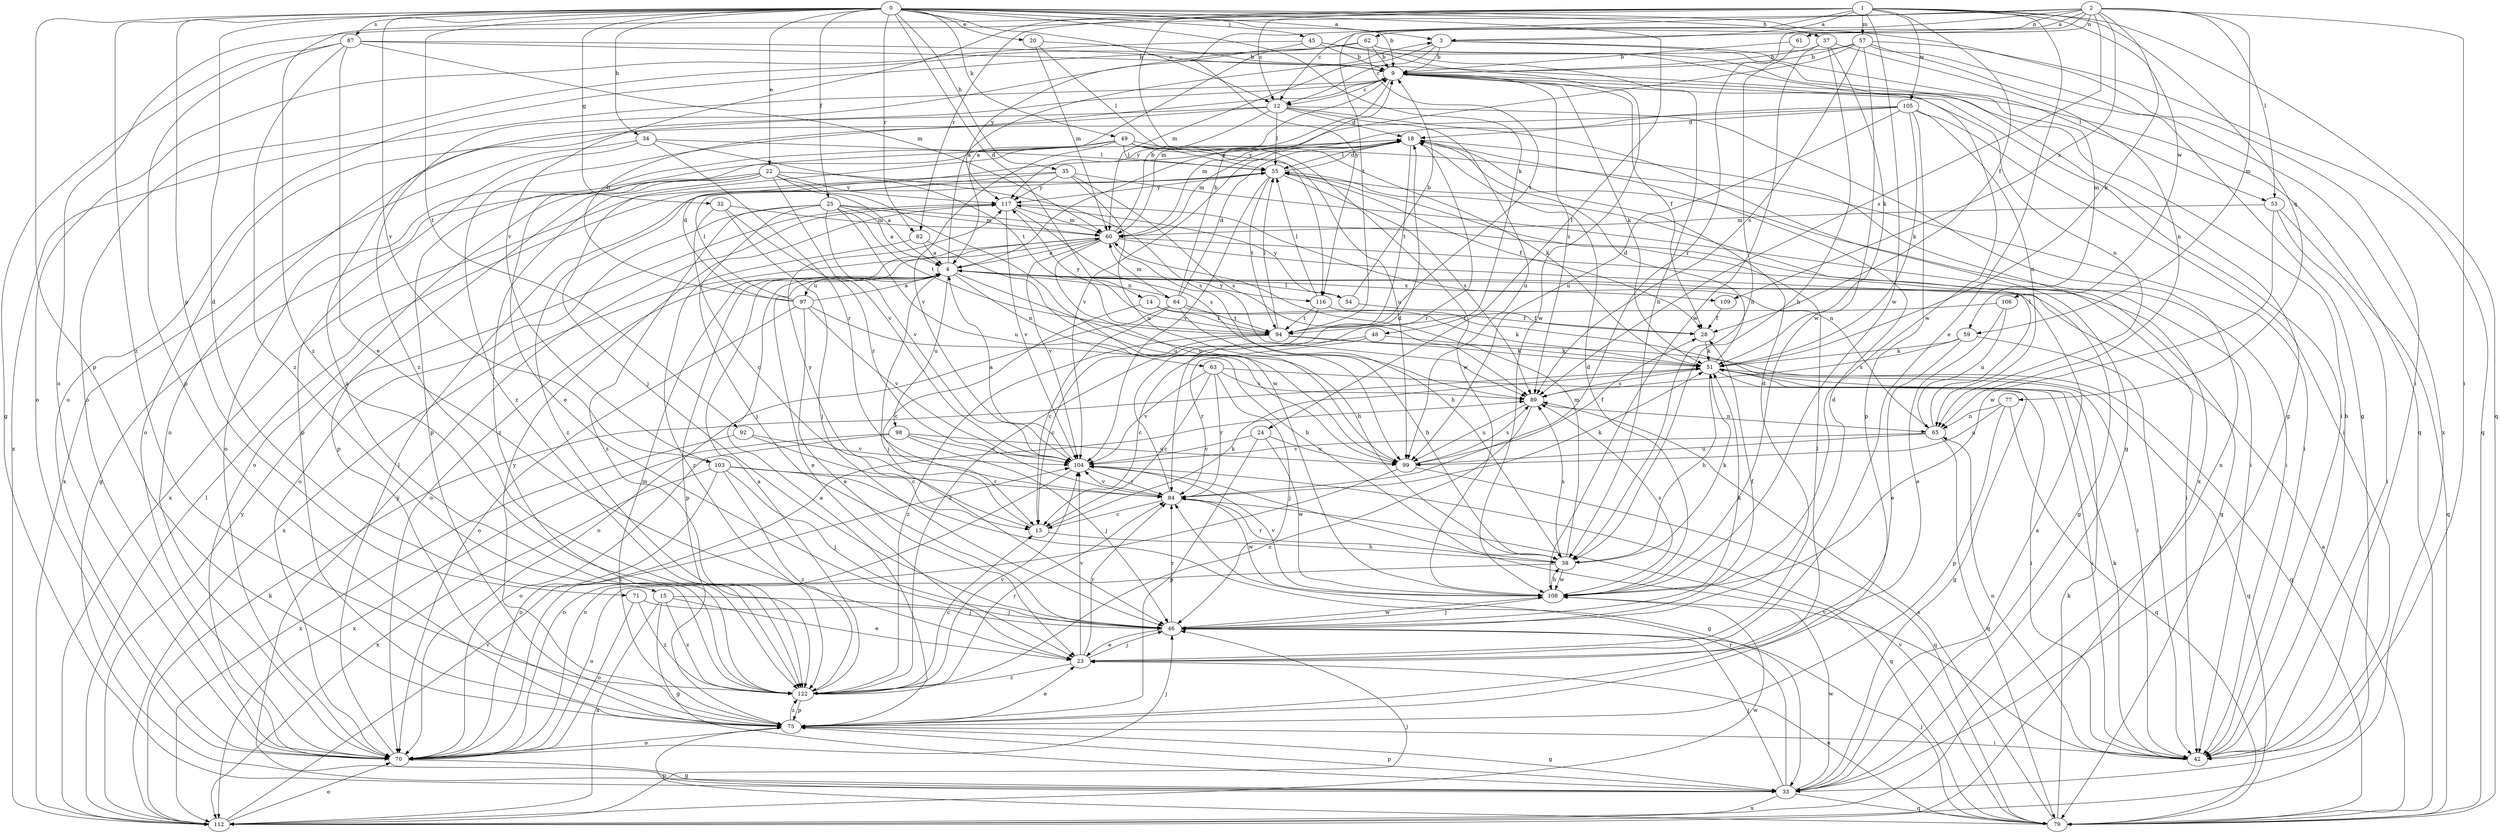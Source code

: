 strict digraph  {
0;
1;
2;
3;
4;
9;
12;
13;
14;
15;
18;
20;
22;
23;
24;
25;
28;
32;
33;
34;
35;
37;
38;
42;
45;
46;
48;
49;
51;
53;
54;
55;
57;
59;
60;
61;
62;
63;
64;
65;
70;
71;
75;
77;
79;
82;
84;
87;
89;
92;
94;
97;
98;
99;
103;
104;
105;
106;
108;
109;
112;
116;
117;
122;
0 -> 3  [label=a];
0 -> 9  [label=b];
0 -> 12  [label=c];
0 -> 14  [label=d];
0 -> 15  [label=d];
0 -> 20  [label=e];
0 -> 22  [label=e];
0 -> 24  [label=f];
0 -> 25  [label=f];
0 -> 32  [label=g];
0 -> 34  [label=h];
0 -> 35  [label=h];
0 -> 37  [label=h];
0 -> 42  [label=i];
0 -> 45  [label=j];
0 -> 48  [label=k];
0 -> 49  [label=k];
0 -> 71  [label=p];
0 -> 75  [label=p];
0 -> 82  [label=r];
0 -> 87  [label=s];
0 -> 92  [label=t];
0 -> 103  [label=v];
0 -> 122  [label=z];
1 -> 3  [label=a];
1 -> 12  [label=c];
1 -> 23  [label=e];
1 -> 28  [label=f];
1 -> 57  [label=m];
1 -> 77  [label=q];
1 -> 79  [label=q];
1 -> 82  [label=r];
1 -> 94  [label=t];
1 -> 103  [label=v];
1 -> 105  [label=w];
1 -> 106  [label=w];
1 -> 108  [label=w];
1 -> 116  [label=y];
1 -> 122  [label=z];
2 -> 3  [label=a];
2 -> 12  [label=c];
2 -> 42  [label=i];
2 -> 51  [label=k];
2 -> 53  [label=l];
2 -> 59  [label=m];
2 -> 61  [label=n];
2 -> 62  [label=n];
2 -> 70  [label=o];
2 -> 84  [label=r];
2 -> 89  [label=s];
2 -> 109  [label=x];
2 -> 116  [label=y];
3 -> 9  [label=b];
3 -> 12  [label=c];
3 -> 53  [label=l];
3 -> 59  [label=m];
3 -> 60  [label=m];
4 -> 3  [label=a];
4 -> 23  [label=e];
4 -> 38  [label=h];
4 -> 46  [label=j];
4 -> 54  [label=l];
4 -> 63  [label=n];
4 -> 64  [label=n];
4 -> 75  [label=p];
4 -> 97  [label=u];
4 -> 98  [label=u];
4 -> 109  [label=x];
4 -> 116  [label=y];
9 -> 12  [label=c];
9 -> 28  [label=f];
9 -> 42  [label=i];
9 -> 51  [label=k];
9 -> 60  [label=m];
9 -> 65  [label=n];
9 -> 89  [label=s];
9 -> 112  [label=x];
9 -> 122  [label=z];
12 -> 18  [label=d];
12 -> 33  [label=g];
12 -> 55  [label=l];
12 -> 70  [label=o];
12 -> 99  [label=u];
12 -> 112  [label=x];
12 -> 117  [label=y];
12 -> 122  [label=z];
13 -> 38  [label=h];
13 -> 51  [label=k];
13 -> 117  [label=y];
14 -> 13  [label=c];
14 -> 51  [label=k];
14 -> 94  [label=t];
15 -> 23  [label=e];
15 -> 33  [label=g];
15 -> 46  [label=j];
15 -> 112  [label=x];
15 -> 122  [label=z];
18 -> 55  [label=l];
18 -> 60  [label=m];
18 -> 70  [label=o];
18 -> 84  [label=r];
18 -> 94  [label=t];
18 -> 104  [label=v];
18 -> 112  [label=x];
20 -> 9  [label=b];
20 -> 55  [label=l];
20 -> 60  [label=m];
22 -> 4  [label=a];
22 -> 33  [label=g];
22 -> 70  [label=o];
22 -> 75  [label=p];
22 -> 89  [label=s];
22 -> 104  [label=v];
22 -> 108  [label=w];
22 -> 117  [label=y];
22 -> 122  [label=z];
23 -> 18  [label=d];
23 -> 46  [label=j];
23 -> 84  [label=r];
23 -> 104  [label=v];
23 -> 122  [label=z];
24 -> 75  [label=p];
24 -> 99  [label=u];
24 -> 104  [label=v];
24 -> 108  [label=w];
25 -> 4  [label=a];
25 -> 46  [label=j];
25 -> 60  [label=m];
25 -> 70  [label=o];
25 -> 79  [label=q];
25 -> 94  [label=t];
25 -> 99  [label=u];
25 -> 104  [label=v];
25 -> 122  [label=z];
28 -> 51  [label=k];
32 -> 13  [label=c];
32 -> 46  [label=j];
32 -> 60  [label=m];
32 -> 84  [label=r];
33 -> 4  [label=a];
33 -> 46  [label=j];
33 -> 75  [label=p];
33 -> 79  [label=q];
33 -> 84  [label=r];
33 -> 108  [label=w];
33 -> 112  [label=x];
33 -> 117  [label=y];
34 -> 55  [label=l];
34 -> 75  [label=p];
34 -> 84  [label=r];
34 -> 94  [label=t];
34 -> 112  [label=x];
35 -> 42  [label=i];
35 -> 89  [label=s];
35 -> 99  [label=u];
35 -> 112  [label=x];
35 -> 117  [label=y];
35 -> 122  [label=z];
37 -> 9  [label=b];
37 -> 38  [label=h];
37 -> 51  [label=k];
37 -> 65  [label=n];
37 -> 108  [label=w];
38 -> 51  [label=k];
38 -> 60  [label=m];
38 -> 70  [label=o];
38 -> 84  [label=r];
38 -> 89  [label=s];
38 -> 108  [label=w];
42 -> 9  [label=b];
42 -> 51  [label=k];
42 -> 65  [label=n];
42 -> 104  [label=v];
45 -> 9  [label=b];
45 -> 38  [label=h];
45 -> 70  [label=o];
45 -> 108  [label=w];
45 -> 117  [label=y];
46 -> 18  [label=d];
46 -> 23  [label=e];
46 -> 28  [label=f];
46 -> 51  [label=k];
46 -> 84  [label=r];
46 -> 108  [label=w];
48 -> 13  [label=c];
48 -> 51  [label=k];
48 -> 84  [label=r];
49 -> 23  [label=e];
49 -> 42  [label=i];
49 -> 46  [label=j];
49 -> 51  [label=k];
49 -> 55  [label=l];
49 -> 75  [label=p];
49 -> 99  [label=u];
49 -> 104  [label=v];
49 -> 108  [label=w];
51 -> 18  [label=d];
51 -> 33  [label=g];
51 -> 38  [label=h];
51 -> 42  [label=i];
51 -> 79  [label=q];
51 -> 89  [label=s];
53 -> 42  [label=i];
53 -> 60  [label=m];
53 -> 79  [label=q];
53 -> 108  [label=w];
54 -> 9  [label=b];
54 -> 28  [label=f];
54 -> 117  [label=y];
55 -> 18  [label=d];
55 -> 28  [label=f];
55 -> 42  [label=i];
55 -> 89  [label=s];
55 -> 94  [label=t];
55 -> 104  [label=v];
55 -> 117  [label=y];
57 -> 4  [label=a];
57 -> 9  [label=b];
57 -> 33  [label=g];
57 -> 70  [label=o];
57 -> 79  [label=q];
57 -> 89  [label=s];
57 -> 108  [label=w];
57 -> 112  [label=x];
59 -> 23  [label=e];
59 -> 42  [label=i];
59 -> 51  [label=k];
59 -> 89  [label=s];
60 -> 4  [label=a];
60 -> 9  [label=b];
60 -> 33  [label=g];
60 -> 38  [label=h];
60 -> 42  [label=i];
60 -> 70  [label=o];
60 -> 99  [label=u];
60 -> 104  [label=v];
60 -> 112  [label=x];
61 -> 9  [label=b];
61 -> 38  [label=h];
62 -> 4  [label=a];
62 -> 9  [label=b];
62 -> 33  [label=g];
62 -> 70  [label=o];
62 -> 94  [label=t];
62 -> 108  [label=w];
62 -> 122  [label=z];
63 -> 13  [label=c];
63 -> 42  [label=i];
63 -> 46  [label=j];
63 -> 84  [label=r];
63 -> 89  [label=s];
63 -> 104  [label=v];
64 -> 9  [label=b];
64 -> 13  [label=c];
64 -> 18  [label=d];
64 -> 38  [label=h];
64 -> 42  [label=i];
64 -> 60  [label=m];
64 -> 70  [label=o];
64 -> 94  [label=t];
65 -> 55  [label=l];
65 -> 79  [label=q];
65 -> 99  [label=u];
65 -> 104  [label=v];
70 -> 33  [label=g];
70 -> 46  [label=j];
70 -> 55  [label=l];
70 -> 89  [label=s];
71 -> 46  [label=j];
71 -> 70  [label=o];
71 -> 122  [label=z];
75 -> 4  [label=a];
75 -> 23  [label=e];
75 -> 33  [label=g];
75 -> 42  [label=i];
75 -> 55  [label=l];
75 -> 60  [label=m];
75 -> 70  [label=o];
75 -> 117  [label=y];
75 -> 122  [label=z];
77 -> 65  [label=n];
77 -> 75  [label=p];
77 -> 79  [label=q];
77 -> 99  [label=u];
79 -> 4  [label=a];
79 -> 23  [label=e];
79 -> 46  [label=j];
79 -> 51  [label=k];
79 -> 75  [label=p];
79 -> 89  [label=s];
79 -> 104  [label=v];
82 -> 4  [label=a];
82 -> 99  [label=u];
82 -> 122  [label=z];
84 -> 13  [label=c];
84 -> 18  [label=d];
84 -> 51  [label=k];
84 -> 79  [label=q];
84 -> 104  [label=v];
84 -> 108  [label=w];
87 -> 9  [label=b];
87 -> 23  [label=e];
87 -> 33  [label=g];
87 -> 60  [label=m];
87 -> 75  [label=p];
87 -> 79  [label=q];
87 -> 122  [label=z];
89 -> 65  [label=n];
89 -> 99  [label=u];
89 -> 122  [label=z];
92 -> 13  [label=c];
92 -> 104  [label=v];
92 -> 112  [label=x];
94 -> 13  [label=c];
94 -> 51  [label=k];
94 -> 55  [label=l];
94 -> 79  [label=q];
94 -> 117  [label=y];
94 -> 122  [label=z];
97 -> 4  [label=a];
97 -> 9  [label=b];
97 -> 18  [label=d];
97 -> 23  [label=e];
97 -> 38  [label=h];
97 -> 55  [label=l];
97 -> 70  [label=o];
97 -> 104  [label=v];
98 -> 46  [label=j];
98 -> 70  [label=o];
98 -> 99  [label=u];
98 -> 104  [label=v];
98 -> 112  [label=x];
99 -> 28  [label=f];
99 -> 70  [label=o];
99 -> 79  [label=q];
99 -> 89  [label=s];
103 -> 33  [label=g];
103 -> 46  [label=j];
103 -> 70  [label=o];
103 -> 84  [label=r];
103 -> 112  [label=x];
103 -> 122  [label=z];
104 -> 4  [label=a];
104 -> 70  [label=o];
104 -> 84  [label=r];
105 -> 18  [label=d];
105 -> 42  [label=i];
105 -> 51  [label=k];
105 -> 60  [label=m];
105 -> 65  [label=n];
105 -> 70  [label=o];
105 -> 75  [label=p];
105 -> 99  [label=u];
106 -> 23  [label=e];
106 -> 65  [label=n];
106 -> 94  [label=t];
108 -> 18  [label=d];
108 -> 38  [label=h];
108 -> 46  [label=j];
108 -> 89  [label=s];
108 -> 104  [label=v];
109 -> 28  [label=f];
112 -> 46  [label=j];
112 -> 51  [label=k];
112 -> 55  [label=l];
112 -> 70  [label=o];
112 -> 104  [label=v];
112 -> 108  [label=w];
112 -> 117  [label=y];
116 -> 28  [label=f];
116 -> 55  [label=l];
116 -> 94  [label=t];
116 -> 122  [label=z];
117 -> 60  [label=m];
117 -> 65  [label=n];
117 -> 89  [label=s];
117 -> 104  [label=v];
122 -> 4  [label=a];
122 -> 13  [label=c];
122 -> 75  [label=p];
122 -> 84  [label=r];
122 -> 104  [label=v];
}
